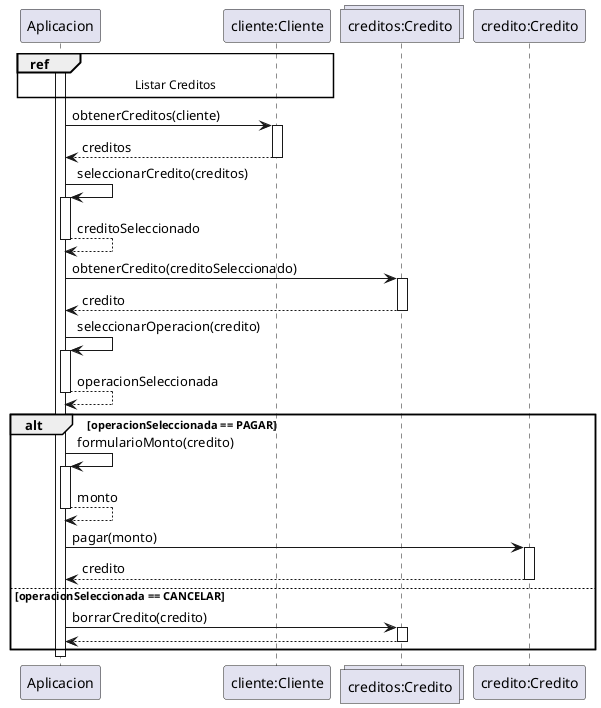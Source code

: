 @startuml

participant Aplicacion
participant "cliente:Cliente" as Cliente
collections "creditos:Credito" as Array
participant "credito:Credito" as Credito

ref over Aplicacion, Cliente: Listar Creditos
activate Aplicacion
Aplicacion -> Cliente: obtenerCreditos(cliente)
activate Cliente
return creditos
Aplicacion -> Aplicacion: seleccionarCredito(creditos)
activate Aplicacion
return creditoSeleccionado
Aplicacion -> Array: obtenerCredito(creditoSeleccionado)
activate Array
return credito
Aplicacion -> Aplicacion: seleccionarOperacion(credito)
activate Aplicacion
return operacionSeleccionada
alt operacionSeleccionada == PAGAR
	Aplicacion -> Aplicacion: formularioMonto(credito)
	activate Aplicacion
	return monto
	Aplicacion -> Credito: pagar(monto)
	activate Credito
	return credito
else operacionSeleccionada == CANCELAR
	Aplicacion -> Array: borrarCredito(credito)
	activate Array
	return
end
deactivate Aplicacion

@enduml
